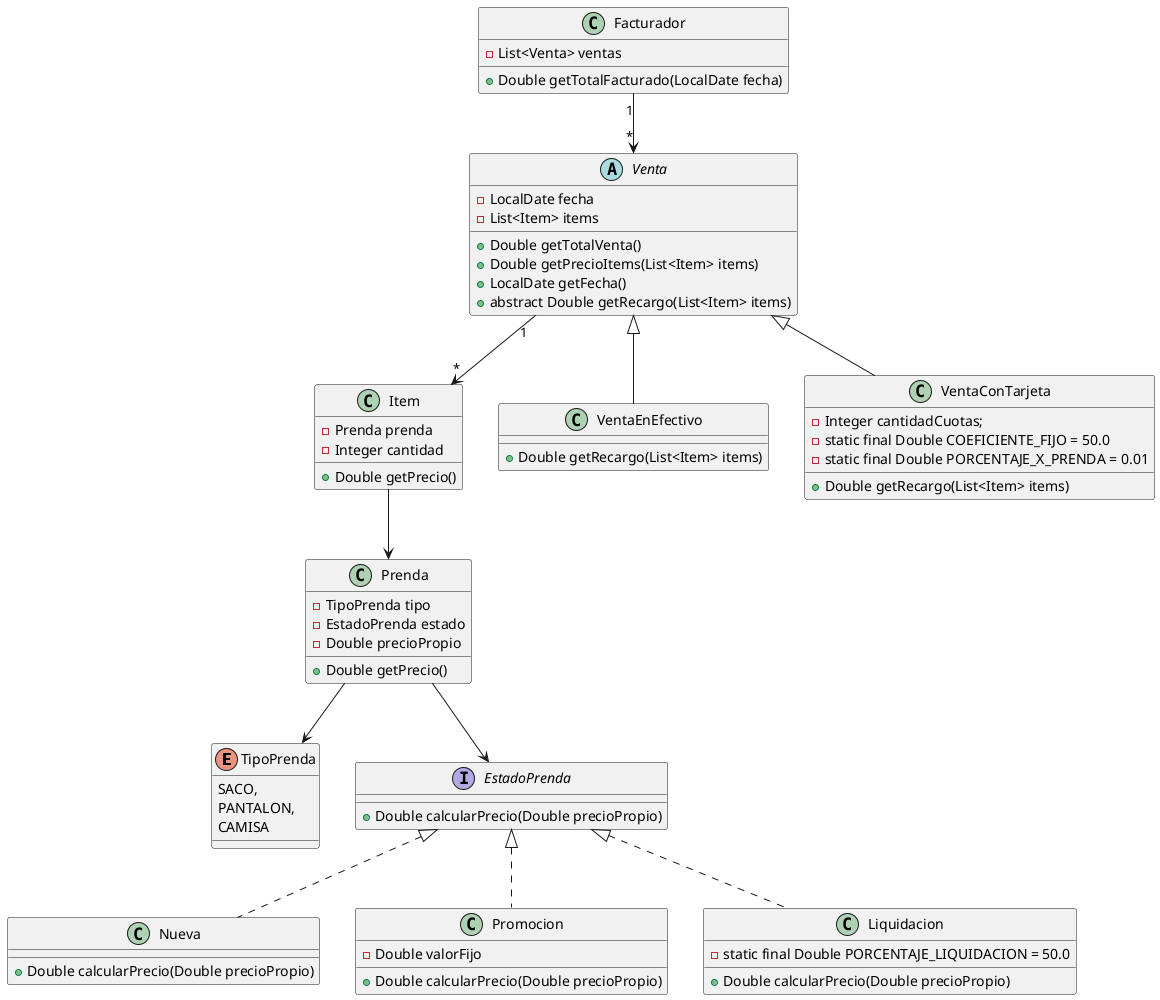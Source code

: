 @startuml

enum TipoPrenda {
    SACO,
    PANTALON,
    CAMISA
}

interface EstadoPrenda {
    +Double calcularPrecio(Double precioPropio)
}

class Nueva implements EstadoPrenda {
    +Double calcularPrecio(Double precioPropio)
}

class Promocion implements EstadoPrenda {
    -Double valorFijo
    +Double calcularPrecio(Double precioPropio)
}

class Liquidacion implements EstadoPrenda {
    -static final Double PORCENTAJE_LIQUIDACION = 50.0
    +Double calcularPrecio(Double precioPropio)
}

class Prenda {
    -TipoPrenda tipo
    -EstadoPrenda estado
    -Double precioPropio
    +Double getPrecio()
}

Prenda --> TipoPrenda
Prenda --> EstadoPrenda

abstract class Venta {
    -LocalDate fecha
    -List<Item> items
    +Double getTotalVenta()
    +Double getPrecioItems(List<Item> items)
    +LocalDate getFecha()
    +abstract Double getRecargo(List<Item> items)
}

Venta "1" --> "*" Item

class Item {
    -Prenda prenda
    -Integer cantidad
    +Double getPrecio()
}

Item --> Prenda

class VentaEnEfectivo extends Venta {
    +Double getRecargo(List<Item> items)
}

class VentaConTarjeta extends Venta {
    -Integer cantidadCuotas;
    -static final Double COEFICIENTE_FIJO = 50.0
    -static final Double PORCENTAJE_X_PRENDA = 0.01
    +Double getRecargo(List<Item> items)
}

class Facturador {
    -List<Venta> ventas
    +Double getTotalFacturado(LocalDate fecha)
}

Facturador "1" --> "*" Venta

@enduml